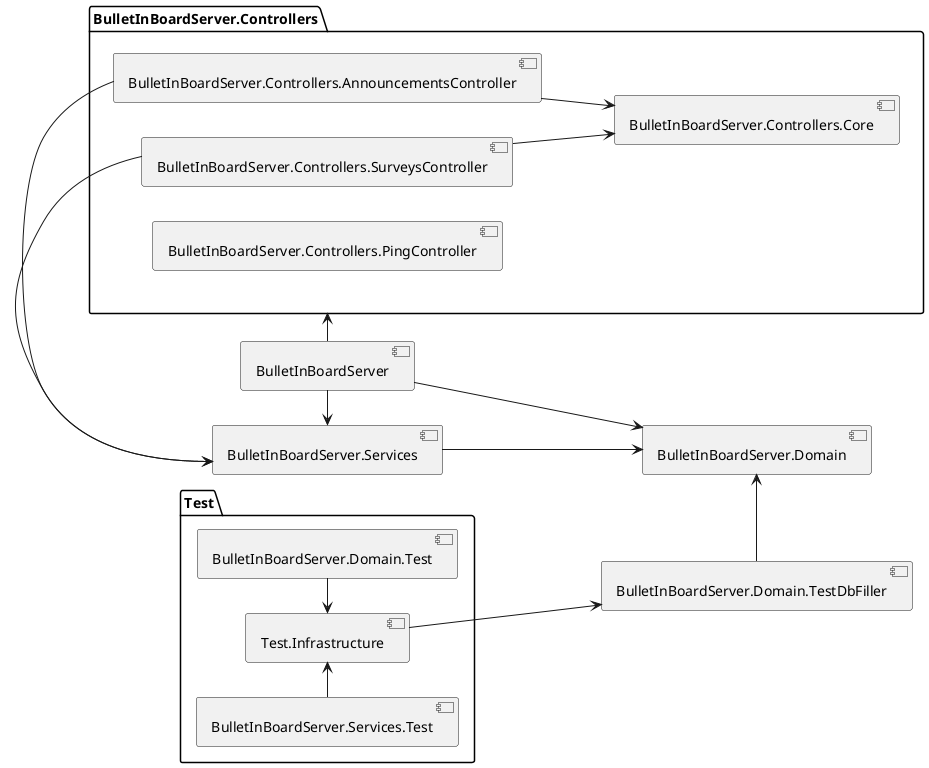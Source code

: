 ﻿@startuml
'https://plantuml.com/component-diagram

left to right direction

[BulletInBoardServer] as main
[BulletInBoardServer.Services] as services
[BulletInBoardServer.Domain] as domain
[BulletInBoardServer.Domain.TestDbFiller] as testDbFiller

package "BulletInBoardServer.Controllers" as controllers {
    [BulletInBoardServer.Controllers.Core] as controllerCore
    [BulletInBoardServer.Controllers.AnnouncementsController] as announcementsController
    [BulletInBoardServer.Controllers.SurveysController] as surveysController
    [BulletInBoardServer.Controllers.PingController] as pingController
}

package "Test" as test {
    [Test.Infrastructure] as testInfrastructure
    [BulletInBoardServer.Domain.Test] as domainTest
    [BulletInBoardServer.Services.Test] as servicesTest
} 

main                    -> controllers
main                    -> services
main                    -> domain

announcementsController -> services
surveysController       -> services
announcementsController -down-> controllerCore
surveysController       -down-> controllerCore

services                --> domain
testDbFiller            -left-> domain

testInfrastructure      --> testDbFiller
domainTest              -left-> testInfrastructure
servicesTest            -right-> testInfrastructure

@enduml